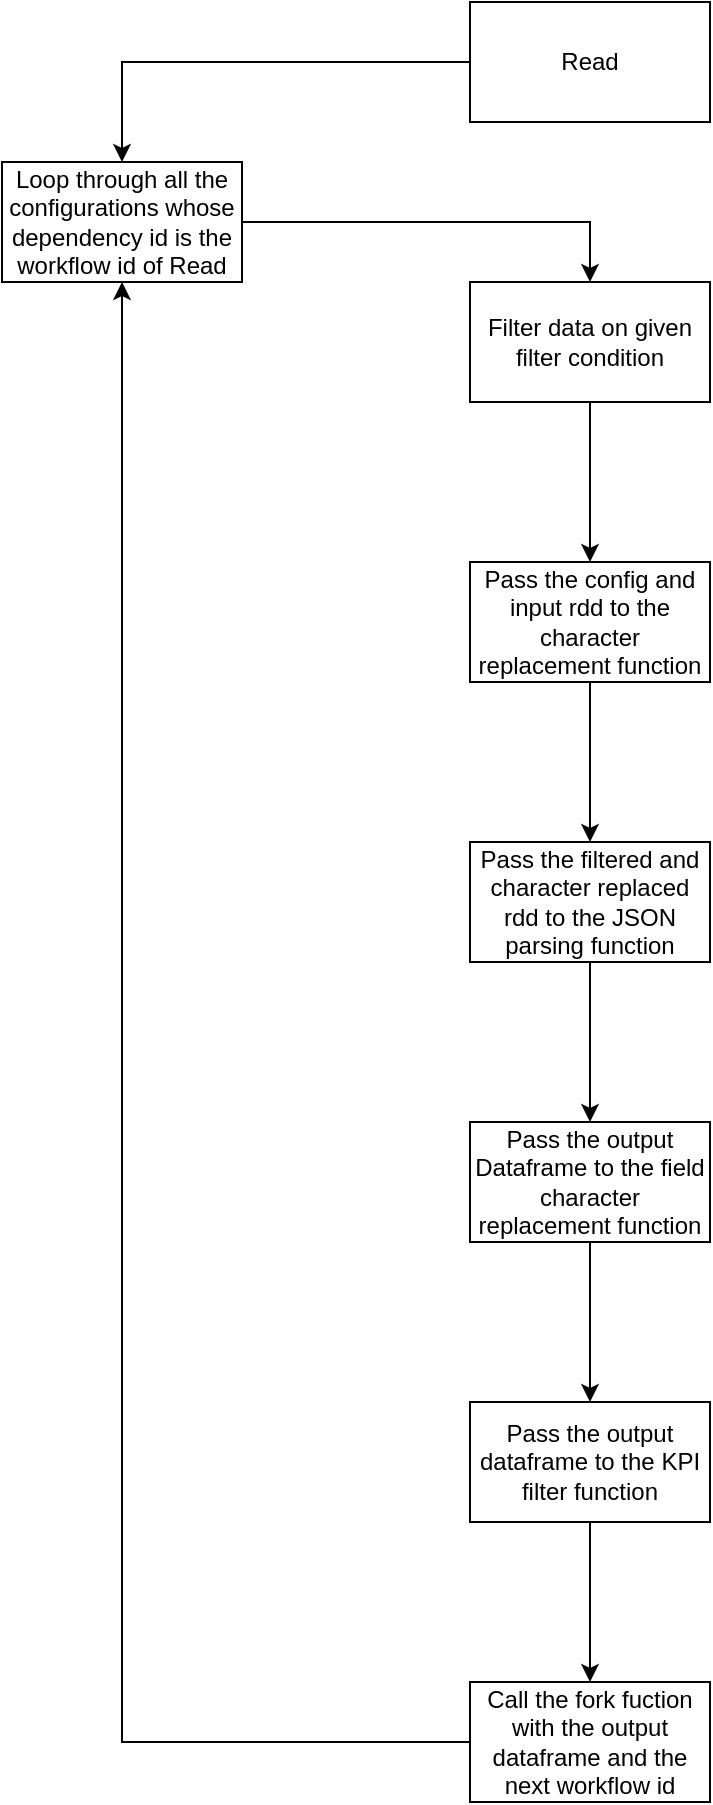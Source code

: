 <mxfile version="14.9.5" type="github" pages="2">
  <diagram id="bV5uGFDOHr81jNztg04s" name="utility workflow">
    <mxGraphModel dx="1038" dy="547" grid="1" gridSize="10" guides="1" tooltips="1" connect="1" arrows="1" fold="1" page="1" pageScale="1" pageWidth="827" pageHeight="1169" math="0" shadow="0">
      <root>
        <mxCell id="0" />
        <mxCell id="1" parent="0" />
        <mxCell id="lKvfGLD9-tZHIK8uzIf0-8" style="edgeStyle=orthogonalEdgeStyle;rounded=0;orthogonalLoop=1;jettySize=auto;html=1;entryX=0.5;entryY=0;entryDx=0;entryDy=0;" parent="1" source="lKvfGLD9-tZHIK8uzIf0-1" target="lKvfGLD9-tZHIK8uzIf0-7" edge="1">
          <mxGeometry relative="1" as="geometry" />
        </mxCell>
        <mxCell id="lKvfGLD9-tZHIK8uzIf0-1" value="Read" style="rounded=0;whiteSpace=wrap;html=1;" parent="1" vertex="1">
          <mxGeometry x="354" y="40" width="120" height="60" as="geometry" />
        </mxCell>
        <mxCell id="lKvfGLD9-tZHIK8uzIf0-5" value="" style="edgeStyle=orthogonalEdgeStyle;rounded=0;orthogonalLoop=1;jettySize=auto;html=1;" parent="1" source="lKvfGLD9-tZHIK8uzIf0-2" target="lKvfGLD9-tZHIK8uzIf0-4" edge="1">
          <mxGeometry relative="1" as="geometry" />
        </mxCell>
        <mxCell id="lKvfGLD9-tZHIK8uzIf0-2" value="Filter data on given filter condition" style="rounded=0;whiteSpace=wrap;html=1;" parent="1" vertex="1">
          <mxGeometry x="354" y="180" width="120" height="60" as="geometry" />
        </mxCell>
        <mxCell id="lKvfGLD9-tZHIK8uzIf0-12" value="" style="edgeStyle=orthogonalEdgeStyle;rounded=0;orthogonalLoop=1;jettySize=auto;html=1;" parent="1" source="lKvfGLD9-tZHIK8uzIf0-4" target="lKvfGLD9-tZHIK8uzIf0-11" edge="1">
          <mxGeometry relative="1" as="geometry" />
        </mxCell>
        <mxCell id="lKvfGLD9-tZHIK8uzIf0-4" value="Pass the config and input rdd to the character replacement function" style="whiteSpace=wrap;html=1;rounded=0;" parent="1" vertex="1">
          <mxGeometry x="354" y="320" width="120" height="60" as="geometry" />
        </mxCell>
        <mxCell id="lKvfGLD9-tZHIK8uzIf0-10" style="edgeStyle=orthogonalEdgeStyle;rounded=0;orthogonalLoop=1;jettySize=auto;html=1;entryX=0.5;entryY=0;entryDx=0;entryDy=0;" parent="1" source="lKvfGLD9-tZHIK8uzIf0-7" target="lKvfGLD9-tZHIK8uzIf0-2" edge="1">
          <mxGeometry relative="1" as="geometry" />
        </mxCell>
        <mxCell id="lKvfGLD9-tZHIK8uzIf0-7" value="Loop through all the configurations whose dependency id is the workflow id of Read" style="whiteSpace=wrap;html=1;" parent="1" vertex="1">
          <mxGeometry x="120" y="120" width="120" height="60" as="geometry" />
        </mxCell>
        <mxCell id="lKvfGLD9-tZHIK8uzIf0-14" value="" style="edgeStyle=orthogonalEdgeStyle;rounded=0;orthogonalLoop=1;jettySize=auto;html=1;" parent="1" source="lKvfGLD9-tZHIK8uzIf0-11" target="lKvfGLD9-tZHIK8uzIf0-13" edge="1">
          <mxGeometry relative="1" as="geometry" />
        </mxCell>
        <mxCell id="lKvfGLD9-tZHIK8uzIf0-11" value="Pass the filtered and character replaced rdd to the JSON parsing function" style="whiteSpace=wrap;html=1;rounded=0;" parent="1" vertex="1">
          <mxGeometry x="354" y="460" width="120" height="60" as="geometry" />
        </mxCell>
        <mxCell id="lKvfGLD9-tZHIK8uzIf0-16" value="" style="edgeStyle=orthogonalEdgeStyle;rounded=0;orthogonalLoop=1;jettySize=auto;html=1;" parent="1" source="lKvfGLD9-tZHIK8uzIf0-13" target="lKvfGLD9-tZHIK8uzIf0-15" edge="1">
          <mxGeometry relative="1" as="geometry" />
        </mxCell>
        <mxCell id="lKvfGLD9-tZHIK8uzIf0-13" value="Pass the output Dataframe to the field character replacement function" style="whiteSpace=wrap;html=1;rounded=0;" parent="1" vertex="1">
          <mxGeometry x="354" y="600" width="120" height="60" as="geometry" />
        </mxCell>
        <mxCell id="lKvfGLD9-tZHIK8uzIf0-18" value="" style="edgeStyle=orthogonalEdgeStyle;rounded=0;orthogonalLoop=1;jettySize=auto;html=1;" parent="1" source="lKvfGLD9-tZHIK8uzIf0-15" target="lKvfGLD9-tZHIK8uzIf0-17" edge="1">
          <mxGeometry relative="1" as="geometry" />
        </mxCell>
        <mxCell id="lKvfGLD9-tZHIK8uzIf0-15" value="Pass the output dataframe to the KPI filter function" style="whiteSpace=wrap;html=1;rounded=0;" parent="1" vertex="1">
          <mxGeometry x="354" y="740" width="120" height="60" as="geometry" />
        </mxCell>
        <mxCell id="lKvfGLD9-tZHIK8uzIf0-20" style="edgeStyle=orthogonalEdgeStyle;rounded=0;orthogonalLoop=1;jettySize=auto;html=1;entryX=0.5;entryY=1;entryDx=0;entryDy=0;" parent="1" source="lKvfGLD9-tZHIK8uzIf0-17" target="lKvfGLD9-tZHIK8uzIf0-7" edge="1">
          <mxGeometry relative="1" as="geometry" />
        </mxCell>
        <mxCell id="lKvfGLD9-tZHIK8uzIf0-17" value="Call the fork fuction with the output dataframe and the next workflow id" style="whiteSpace=wrap;html=1;rounded=0;" parent="1" vertex="1">
          <mxGeometry x="354" y="880" width="120" height="60" as="geometry" />
        </mxCell>
      </root>
    </mxGraphModel>
  </diagram>
  <diagram id="3HXVRHafxJW0BGyyEgde" name="fork">
    <mxGraphModel dx="1038" dy="547" grid="1" gridSize="10" guides="1" tooltips="1" connect="1" arrows="1" fold="1" page="1" pageScale="1" pageWidth="827" pageHeight="1169" math="0" shadow="0">
      <root>
        <mxCell id="CAipoO1sGvV_kaEs8dUC-0" />
        <mxCell id="CAipoO1sGvV_kaEs8dUC-1" parent="CAipoO1sGvV_kaEs8dUC-0" />
        <mxCell id="CAipoO1sGvV_kaEs8dUC-4" value="" style="edgeStyle=orthogonalEdgeStyle;rounded=0;orthogonalLoop=1;jettySize=auto;html=1;" parent="CAipoO1sGvV_kaEs8dUC-1" source="CAipoO1sGvV_kaEs8dUC-2" target="CAipoO1sGvV_kaEs8dUC-3" edge="1">
          <mxGeometry relative="1" as="geometry" />
        </mxCell>
        <mxCell id="CAipoO1sGvV_kaEs8dUC-2" value="inputDF&lt;br&gt;workflow_id&lt;br&gt;fork_taken_care=&quot;N&quot;" style="shape=parallelogram;perimeter=parallelogramPerimeter;whiteSpace=wrap;html=1;fixedSize=1;" parent="CAipoO1sGvV_kaEs8dUC-1" vertex="1">
          <mxGeometry x="184" y="40" width="166" height="60" as="geometry" />
        </mxCell>
        <mxCell id="CAipoO1sGvV_kaEs8dUC-6" value="" style="edgeStyle=orthogonalEdgeStyle;rounded=0;orthogonalLoop=1;jettySize=auto;html=1;" parent="CAipoO1sGvV_kaEs8dUC-1" source="CAipoO1sGvV_kaEs8dUC-3" target="CAipoO1sGvV_kaEs8dUC-5" edge="1">
          <mxGeometry relative="1" as="geometry" />
        </mxCell>
        <mxCell id="CAipoO1sGvV_kaEs8dUC-28" value="" style="edgeStyle=orthogonalEdgeStyle;rounded=0;orthogonalLoop=1;jettySize=auto;html=1;" parent="CAipoO1sGvV_kaEs8dUC-1" source="CAipoO1sGvV_kaEs8dUC-3" target="CAipoO1sGvV_kaEs8dUC-27" edge="1">
          <mxGeometry relative="1" as="geometry" />
        </mxCell>
        <mxCell id="CAipoO1sGvV_kaEs8dUC-3" value="dependency_count&amp;gt;1&lt;br&gt;and&lt;br&gt;fork_taken_care=&quot;N&quot;" style="rhombus;whiteSpace=wrap;html=1;" parent="CAipoO1sGvV_kaEs8dUC-1" vertex="1">
          <mxGeometry x="191" y="170" width="152" height="140" as="geometry" />
        </mxCell>
        <mxCell id="CAipoO1sGvV_kaEs8dUC-10" value="" style="edgeStyle=orthogonalEdgeStyle;rounded=0;orthogonalLoop=1;jettySize=auto;html=1;" parent="CAipoO1sGvV_kaEs8dUC-1" source="CAipoO1sGvV_kaEs8dUC-5" target="CAipoO1sGvV_kaEs8dUC-9" edge="1">
          <mxGeometry relative="1" as="geometry" />
        </mxCell>
        <mxCell id="CAipoO1sGvV_kaEs8dUC-5" value="Loop through all the cofigurations for which dependency id = dependency_id" style="whiteSpace=wrap;html=1;" parent="CAipoO1sGvV_kaEs8dUC-1" vertex="1">
          <mxGeometry x="439" y="210" width="120" height="60" as="geometry" />
        </mxCell>
        <mxCell id="CAipoO1sGvV_kaEs8dUC-8" value="" style="edgeStyle=orthogonalEdgeStyle;rounded=0;orthogonalLoop=1;jettySize=auto;html=1;" parent="CAipoO1sGvV_kaEs8dUC-1" source="CAipoO1sGvV_kaEs8dUC-7" target="CAipoO1sGvV_kaEs8dUC-2" edge="1">
          <mxGeometry relative="1" as="geometry" />
        </mxCell>
        <mxCell id="CAipoO1sGvV_kaEs8dUC-7" value="dependency_id&lt;br&gt;op_type&lt;br&gt;dependency_count&lt;br&gt;next_step_id" style="whiteSpace=wrap;html=1;" parent="CAipoO1sGvV_kaEs8dUC-1" vertex="1">
          <mxGeometry x="391" y="10" width="120" height="90" as="geometry" />
        </mxCell>
        <mxCell id="CAipoO1sGvV_kaEs8dUC-14" value="" style="edgeStyle=orthogonalEdgeStyle;rounded=0;orthogonalLoop=1;jettySize=auto;html=1;" parent="CAipoO1sGvV_kaEs8dUC-1" source="CAipoO1sGvV_kaEs8dUC-9" target="CAipoO1sGvV_kaEs8dUC-13" edge="1">
          <mxGeometry relative="1" as="geometry" />
        </mxCell>
        <mxCell id="MVYTkzADyo-RcCQr3VWv-10" style="edgeStyle=orthogonalEdgeStyle;rounded=0;orthogonalLoop=1;jettySize=auto;html=1;" edge="1" parent="CAipoO1sGvV_kaEs8dUC-1" source="CAipoO1sGvV_kaEs8dUC-9">
          <mxGeometry relative="1" as="geometry">
            <mxPoint x="699" y="140" as="targetPoint" />
          </mxGeometry>
        </mxCell>
        <mxCell id="CAipoO1sGvV_kaEs8dUC-9" value="call fork with inputDF&lt;br&gt;workflow_id and&lt;br&gt;fork_taken_care = &quot;Y&quot;" style="whiteSpace=wrap;html=1;" parent="CAipoO1sGvV_kaEs8dUC-1" vertex="1">
          <mxGeometry x="639" y="210" width="120" height="60" as="geometry" />
        </mxCell>
        <mxCell id="CAipoO1sGvV_kaEs8dUC-12" value="&lt;b&gt;&lt;u&gt;Workflow Configuration&lt;/u&gt;&lt;/b&gt;&lt;br&gt;workflow_id&lt;br&gt;dependency_id&lt;br&gt;op_type&lt;br&gt;dependency_count&lt;br&gt;next_step_id" style="whiteSpace=wrap;html=1;" parent="CAipoO1sGvV_kaEs8dUC-1" vertex="1">
          <mxGeometry x="660" y="10" width="160" height="100" as="geometry" />
        </mxCell>
        <mxCell id="CAipoO1sGvV_kaEs8dUC-18" value="" style="edgeStyle=orthogonalEdgeStyle;rounded=0;orthogonalLoop=1;jettySize=auto;html=1;" parent="CAipoO1sGvV_kaEs8dUC-1" source="CAipoO1sGvV_kaEs8dUC-13" target="CAipoO1sGvV_kaEs8dUC-17" edge="1">
          <mxGeometry relative="1" as="geometry" />
        </mxCell>
        <mxCell id="CAipoO1sGvV_kaEs8dUC-13" value="if return value&lt;br&gt;is dataframe" style="rhombus;whiteSpace=wrap;html=1;" parent="CAipoO1sGvV_kaEs8dUC-1" vertex="1">
          <mxGeometry x="648.5" y="340" width="101" height="100" as="geometry" />
        </mxCell>
        <mxCell id="CAipoO1sGvV_kaEs8dUC-20" value="" style="edgeStyle=orthogonalEdgeStyle;rounded=0;orthogonalLoop=1;jettySize=auto;html=1;" parent="CAipoO1sGvV_kaEs8dUC-1" source="CAipoO1sGvV_kaEs8dUC-17" target="CAipoO1sGvV_kaEs8dUC-19" edge="1">
          <mxGeometry relative="1" as="geometry" />
        </mxCell>
        <mxCell id="CAipoO1sGvV_kaEs8dUC-22" value="" style="edgeStyle=orthogonalEdgeStyle;rounded=0;orthogonalLoop=1;jettySize=auto;html=1;" parent="CAipoO1sGvV_kaEs8dUC-1" source="CAipoO1sGvV_kaEs8dUC-17" target="CAipoO1sGvV_kaEs8dUC-21" edge="1">
          <mxGeometry relative="1" as="geometry" />
        </mxCell>
        <mxCell id="CAipoO1sGvV_kaEs8dUC-17" value="dataframe exists&lt;br&gt;with same&amp;nbsp;&lt;br&gt;next_workflow_id" style="rhombus;whiteSpace=wrap;html=1;" parent="CAipoO1sGvV_kaEs8dUC-1" vertex="1">
          <mxGeometry x="628" y="520" width="142" height="100" as="geometry" />
        </mxCell>
        <mxCell id="CAipoO1sGvV_kaEs8dUC-31" value="" style="edgeStyle=orthogonalEdgeStyle;rounded=0;orthogonalLoop=1;jettySize=auto;html=1;" parent="CAipoO1sGvV_kaEs8dUC-1" source="CAipoO1sGvV_kaEs8dUC-19" target="CAipoO1sGvV_kaEs8dUC-30" edge="1">
          <mxGeometry relative="1" as="geometry" />
        </mxCell>
        <mxCell id="CAipoO1sGvV_kaEs8dUC-19" value="Union both Dataframes" style="whiteSpace=wrap;html=1;" parent="CAipoO1sGvV_kaEs8dUC-1" vertex="1">
          <mxGeometry x="639" y="720" width="120" height="60" as="geometry" />
        </mxCell>
        <mxCell id="CAipoO1sGvV_kaEs8dUC-21" value="store dataframe with the given next workflow id" style="whiteSpace=wrap;html=1;" parent="CAipoO1sGvV_kaEs8dUC-1" vertex="1">
          <mxGeometry x="417" y="540" width="120" height="60" as="geometry" />
        </mxCell>
        <mxCell id="CAipoO1sGvV_kaEs8dUC-23" value="Yes" style="text;html=1;align=center;verticalAlign=middle;resizable=0;points=[];autosize=1;strokeColor=none;" parent="CAipoO1sGvV_kaEs8dUC-1" vertex="1">
          <mxGeometry x="705" y="470" width="30" height="20" as="geometry" />
        </mxCell>
        <mxCell id="CAipoO1sGvV_kaEs8dUC-24" value="Yes" style="text;html=1;align=center;verticalAlign=middle;resizable=0;points=[];autosize=1;strokeColor=none;" parent="CAipoO1sGvV_kaEs8dUC-1" vertex="1">
          <mxGeometry x="705" y="660" width="30" height="20" as="geometry" />
        </mxCell>
        <mxCell id="CAipoO1sGvV_kaEs8dUC-25" value="No" style="text;html=1;align=center;verticalAlign=middle;resizable=0;points=[];autosize=1;strokeColor=none;" parent="CAipoO1sGvV_kaEs8dUC-1" vertex="1">
          <mxGeometry x="575" y="550" width="30" height="20" as="geometry" />
        </mxCell>
        <mxCell id="CAipoO1sGvV_kaEs8dUC-26" value="Yes" style="text;html=1;align=center;verticalAlign=middle;resizable=0;points=[];autosize=1;strokeColor=none;" parent="CAipoO1sGvV_kaEs8dUC-1" vertex="1">
          <mxGeometry x="384" y="220" width="30" height="20" as="geometry" />
        </mxCell>
        <mxCell id="CAipoO1sGvV_kaEs8dUC-35" value="" style="edgeStyle=orthogonalEdgeStyle;rounded=0;orthogonalLoop=1;jettySize=auto;html=1;" parent="CAipoO1sGvV_kaEs8dUC-1" source="CAipoO1sGvV_kaEs8dUC-27" target="CAipoO1sGvV_kaEs8dUC-34" edge="1">
          <mxGeometry relative="1" as="geometry" />
        </mxCell>
        <mxCell id="CAipoO1sGvV_kaEs8dUC-37" value="" style="edgeStyle=orthogonalEdgeStyle;rounded=0;orthogonalLoop=1;jettySize=auto;html=1;" parent="CAipoO1sGvV_kaEs8dUC-1" source="CAipoO1sGvV_kaEs8dUC-27" target="CAipoO1sGvV_kaEs8dUC-36" edge="1">
          <mxGeometry relative="1" as="geometry" />
        </mxCell>
        <mxCell id="CAipoO1sGvV_kaEs8dUC-27" value="op_type =&amp;nbsp;&lt;br&gt;enrich" style="rhombus;whiteSpace=wrap;html=1;" parent="CAipoO1sGvV_kaEs8dUC-1" vertex="1">
          <mxGeometry x="227" y="420" width="80" height="80" as="geometry" />
        </mxCell>
        <mxCell id="MVYTkzADyo-RcCQr3VWv-8" style="edgeStyle=orthogonalEdgeStyle;rounded=0;orthogonalLoop=1;jettySize=auto;html=1;entryX=1;entryY=1;entryDx=0;entryDy=0;" edge="1" parent="CAipoO1sGvV_kaEs8dUC-1" source="CAipoO1sGvV_kaEs8dUC-30" target="CAipoO1sGvV_kaEs8dUC-2">
          <mxGeometry relative="1" as="geometry">
            <mxPoint x="790" y="140" as="targetPoint" />
            <Array as="points">
              <mxPoint x="800" y="890" />
              <mxPoint x="800" y="140" />
              <mxPoint x="332" y="140" />
            </Array>
          </mxGeometry>
        </mxCell>
        <mxCell id="CAipoO1sGvV_kaEs8dUC-30" value="foreach unioned dataframe with a next workflow id, call fork with dataframe and id" style="whiteSpace=wrap;html=1;" parent="CAipoO1sGvV_kaEs8dUC-1" vertex="1">
          <mxGeometry x="639" y="860" width="120" height="60" as="geometry" />
        </mxCell>
        <mxCell id="MVYTkzADyo-RcCQr3VWv-6" style="edgeStyle=orthogonalEdgeStyle;rounded=0;orthogonalLoop=1;jettySize=auto;html=1;entryX=0;entryY=0.25;entryDx=0;entryDy=0;" edge="1" parent="CAipoO1sGvV_kaEs8dUC-1" source="CAipoO1sGvV_kaEs8dUC-34" target="CAipoO1sGvV_kaEs8dUC-2">
          <mxGeometry relative="1" as="geometry">
            <mxPoint x="20" y="60" as="targetPoint" />
            <Array as="points">
              <mxPoint x="20" y="460" />
              <mxPoint x="20" y="58" />
            </Array>
          </mxGeometry>
        </mxCell>
        <mxCell id="CAipoO1sGvV_kaEs8dUC-34" value="call dynamic enrichment fuction with inputDF and workflow id" style="whiteSpace=wrap;html=1;" parent="CAipoO1sGvV_kaEs8dUC-1" vertex="1">
          <mxGeometry x="47" y="430" width="120" height="60" as="geometry" />
        </mxCell>
        <mxCell id="CAipoO1sGvV_kaEs8dUC-39" value="" style="edgeStyle=orthogonalEdgeStyle;rounded=0;orthogonalLoop=1;jettySize=auto;html=1;" parent="CAipoO1sGvV_kaEs8dUC-1" source="CAipoO1sGvV_kaEs8dUC-36" target="CAipoO1sGvV_kaEs8dUC-38" edge="1">
          <mxGeometry relative="1" as="geometry" />
        </mxCell>
        <mxCell id="CAipoO1sGvV_kaEs8dUC-41" value="" style="edgeStyle=orthogonalEdgeStyle;rounded=0;orthogonalLoop=1;jettySize=auto;html=1;" parent="CAipoO1sGvV_kaEs8dUC-1" source="CAipoO1sGvV_kaEs8dUC-36" target="CAipoO1sGvV_kaEs8dUC-40" edge="1">
          <mxGeometry relative="1" as="geometry" />
        </mxCell>
        <mxCell id="CAipoO1sGvV_kaEs8dUC-36" value="op_type =&amp;nbsp;&lt;br&gt;aggregation" style="rhombus;whiteSpace=wrap;html=1;" parent="CAipoO1sGvV_kaEs8dUC-1" vertex="1">
          <mxGeometry x="227" y="580" width="80" height="80" as="geometry" />
        </mxCell>
        <mxCell id="MVYTkzADyo-RcCQr3VWv-7" style="edgeStyle=orthogonalEdgeStyle;rounded=0;orthogonalLoop=1;jettySize=auto;html=1;" edge="1" parent="CAipoO1sGvV_kaEs8dUC-1" source="CAipoO1sGvV_kaEs8dUC-38">
          <mxGeometry relative="1" as="geometry">
            <mxPoint x="20" y="460" as="targetPoint" />
          </mxGeometry>
        </mxCell>
        <mxCell id="CAipoO1sGvV_kaEs8dUC-38" value="call aggregation function with inputDF and workflow id" style="whiteSpace=wrap;html=1;" parent="CAipoO1sGvV_kaEs8dUC-1" vertex="1">
          <mxGeometry x="47" y="590" width="120" height="60" as="geometry" />
        </mxCell>
        <mxCell id="CAipoO1sGvV_kaEs8dUC-45" value="" style="edgeStyle=orthogonalEdgeStyle;rounded=0;orthogonalLoop=1;jettySize=auto;html=1;" parent="CAipoO1sGvV_kaEs8dUC-1" source="CAipoO1sGvV_kaEs8dUC-40" target="CAipoO1sGvV_kaEs8dUC-44" edge="1">
          <mxGeometry relative="1" as="geometry" />
        </mxCell>
        <mxCell id="CAipoO1sGvV_kaEs8dUC-47" value="" style="edgeStyle=orthogonalEdgeStyle;rounded=0;orthogonalLoop=1;jettySize=auto;html=1;" parent="CAipoO1sGvV_kaEs8dUC-1" source="CAipoO1sGvV_kaEs8dUC-40" target="CAipoO1sGvV_kaEs8dUC-46" edge="1">
          <mxGeometry relative="1" as="geometry" />
        </mxCell>
        <mxCell id="CAipoO1sGvV_kaEs8dUC-40" value="op_type =&amp;nbsp;&lt;br&gt;union" style="rhombus;whiteSpace=wrap;html=1;" parent="CAipoO1sGvV_kaEs8dUC-1" vertex="1">
          <mxGeometry x="227" y="740" width="80" height="80" as="geometry" />
        </mxCell>
        <mxCell id="CAipoO1sGvV_kaEs8dUC-44" value="Return (inputDF, next_step_id)" style="ellipse;whiteSpace=wrap;html=1;" parent="CAipoO1sGvV_kaEs8dUC-1" vertex="1">
          <mxGeometry x="47" y="750" width="120" height="60" as="geometry" />
        </mxCell>
        <mxCell id="CAipoO1sGvV_kaEs8dUC-49" value="" style="edgeStyle=orthogonalEdgeStyle;rounded=0;orthogonalLoop=1;jettySize=auto;html=1;" parent="CAipoO1sGvV_kaEs8dUC-1" source="CAipoO1sGvV_kaEs8dUC-46" target="CAipoO1sGvV_kaEs8dUC-48" edge="1">
          <mxGeometry relative="1" as="geometry" />
        </mxCell>
        <mxCell id="CAipoO1sGvV_kaEs8dUC-53" value="" style="edgeStyle=orthogonalEdgeStyle;rounded=0;orthogonalLoop=1;jettySize=auto;html=1;" parent="CAipoO1sGvV_kaEs8dUC-1" source="CAipoO1sGvV_kaEs8dUC-46" target="CAipoO1sGvV_kaEs8dUC-52" edge="1">
          <mxGeometry relative="1" as="geometry" />
        </mxCell>
        <mxCell id="CAipoO1sGvV_kaEs8dUC-46" value="op_type =&amp;nbsp;&lt;br&gt;write" style="rhombus;whiteSpace=wrap;html=1;" parent="CAipoO1sGvV_kaEs8dUC-1" vertex="1">
          <mxGeometry x="227" y="900" width="80" height="80" as="geometry" />
        </mxCell>
        <mxCell id="CAipoO1sGvV_kaEs8dUC-51" value="" style="edgeStyle=orthogonalEdgeStyle;rounded=0;orthogonalLoop=1;jettySize=auto;html=1;" parent="CAipoO1sGvV_kaEs8dUC-1" source="CAipoO1sGvV_kaEs8dUC-48" target="CAipoO1sGvV_kaEs8dUC-50" edge="1">
          <mxGeometry relative="1" as="geometry" />
        </mxCell>
        <mxCell id="CAipoO1sGvV_kaEs8dUC-48" value="write inputDF to the destination using write details" style="whiteSpace=wrap;html=1;" parent="CAipoO1sGvV_kaEs8dUC-1" vertex="1">
          <mxGeometry x="47" y="910" width="120" height="60" as="geometry" />
        </mxCell>
        <mxCell id="CAipoO1sGvV_kaEs8dUC-50" value="Return (1,1)" style="ellipse;whiteSpace=wrap;html=1;" parent="CAipoO1sGvV_kaEs8dUC-1" vertex="1">
          <mxGeometry x="47" y="1050" width="120" height="60" as="geometry" />
        </mxCell>
        <mxCell id="CAipoO1sGvV_kaEs8dUC-52" value="Return (1,1)" style="ellipse;whiteSpace=wrap;html=1;" parent="CAipoO1sGvV_kaEs8dUC-1" vertex="1">
          <mxGeometry x="207" y="1070" width="120" height="60" as="geometry" />
        </mxCell>
        <mxCell id="CAipoO1sGvV_kaEs8dUC-54" value="No" style="text;html=1;align=center;verticalAlign=middle;resizable=0;points=[];autosize=1;strokeColor=none;" parent="CAipoO1sGvV_kaEs8dUC-1" vertex="1">
          <mxGeometry x="272" y="370" width="30" height="20" as="geometry" />
        </mxCell>
        <mxCell id="CAipoO1sGvV_kaEs8dUC-55" value="No" style="text;html=1;align=center;verticalAlign=middle;resizable=0;points=[];autosize=1;strokeColor=none;" parent="CAipoO1sGvV_kaEs8dUC-1" vertex="1">
          <mxGeometry x="272" y="1030" width="30" height="20" as="geometry" />
        </mxCell>
        <mxCell id="CAipoO1sGvV_kaEs8dUC-56" value="No" style="text;html=1;align=center;verticalAlign=middle;resizable=0;points=[];autosize=1;strokeColor=none;" parent="CAipoO1sGvV_kaEs8dUC-1" vertex="1">
          <mxGeometry x="272" y="860" width="30" height="20" as="geometry" />
        </mxCell>
        <mxCell id="CAipoO1sGvV_kaEs8dUC-57" value="No" style="text;html=1;align=center;verticalAlign=middle;resizable=0;points=[];autosize=1;strokeColor=none;" parent="CAipoO1sGvV_kaEs8dUC-1" vertex="1">
          <mxGeometry x="272" y="690" width="30" height="20" as="geometry" />
        </mxCell>
        <mxCell id="CAipoO1sGvV_kaEs8dUC-58" value="No" style="text;html=1;align=center;verticalAlign=middle;resizable=0;points=[];autosize=1;strokeColor=none;" parent="CAipoO1sGvV_kaEs8dUC-1" vertex="1">
          <mxGeometry x="272" y="540" width="30" height="20" as="geometry" />
        </mxCell>
        <mxCell id="CAipoO1sGvV_kaEs8dUC-59" value="Yes" style="text;html=1;align=center;verticalAlign=middle;resizable=0;points=[];autosize=1;strokeColor=none;" parent="CAipoO1sGvV_kaEs8dUC-1" vertex="1">
          <mxGeometry x="185" y="440" width="30" height="20" as="geometry" />
        </mxCell>
        <mxCell id="CAipoO1sGvV_kaEs8dUC-60" value="Yes" style="text;html=1;align=center;verticalAlign=middle;resizable=0;points=[];autosize=1;strokeColor=none;" parent="CAipoO1sGvV_kaEs8dUC-1" vertex="1">
          <mxGeometry x="185" y="920" width="30" height="20" as="geometry" />
        </mxCell>
        <mxCell id="CAipoO1sGvV_kaEs8dUC-61" value="Yes" style="text;html=1;align=center;verticalAlign=middle;resizable=0;points=[];autosize=1;strokeColor=none;" parent="CAipoO1sGvV_kaEs8dUC-1" vertex="1">
          <mxGeometry x="185" y="760" width="30" height="20" as="geometry" />
        </mxCell>
        <mxCell id="CAipoO1sGvV_kaEs8dUC-62" value="Yes" style="text;html=1;align=center;verticalAlign=middle;resizable=0;points=[];autosize=1;strokeColor=none;" parent="CAipoO1sGvV_kaEs8dUC-1" vertex="1">
          <mxGeometry x="185" y="600" width="30" height="20" as="geometry" />
        </mxCell>
      </root>
    </mxGraphModel>
  </diagram>
</mxfile>
